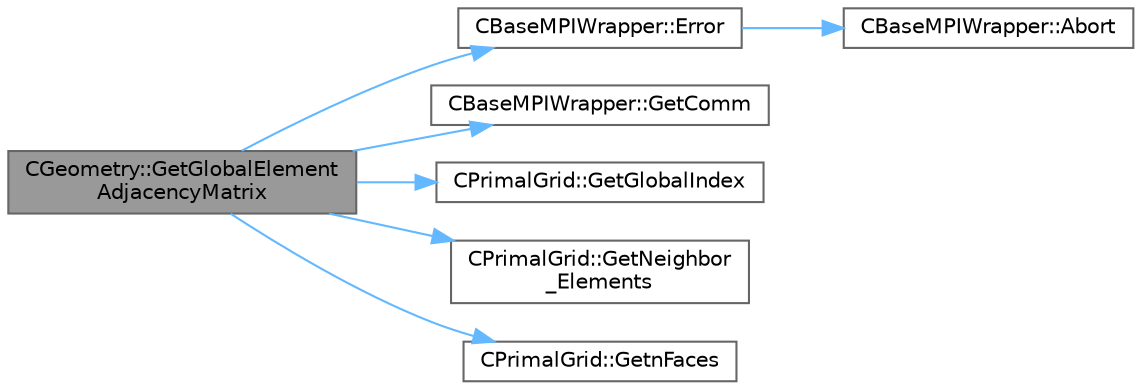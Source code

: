 digraph "CGeometry::GetGlobalElementAdjacencyMatrix"
{
 // LATEX_PDF_SIZE
  bgcolor="transparent";
  edge [fontname=Helvetica,fontsize=10,labelfontname=Helvetica,labelfontsize=10];
  node [fontname=Helvetica,fontsize=10,shape=box,height=0.2,width=0.4];
  rankdir="LR";
  Node1 [id="Node000001",label="CGeometry::GetGlobalElement\lAdjacencyMatrix",height=0.2,width=0.4,color="gray40", fillcolor="grey60", style="filled", fontcolor="black",tooltip="Build the global (entire mesh!) adjacency matrix for the elements in compressed format...."];
  Node1 -> Node2 [id="edge1_Node000001_Node000002",color="steelblue1",style="solid",tooltip=" "];
  Node2 [id="Node000002",label="CBaseMPIWrapper::Error",height=0.2,width=0.4,color="grey40", fillcolor="white", style="filled",URL="$classCBaseMPIWrapper.html#a04457c47629bda56704e6a8804833eeb",tooltip=" "];
  Node2 -> Node3 [id="edge2_Node000002_Node000003",color="steelblue1",style="solid",tooltip=" "];
  Node3 [id="Node000003",label="CBaseMPIWrapper::Abort",height=0.2,width=0.4,color="grey40", fillcolor="white", style="filled",URL="$classCBaseMPIWrapper.html#af7297d861dca86b45cf561b6ab642e8f",tooltip=" "];
  Node1 -> Node4 [id="edge3_Node000001_Node000004",color="steelblue1",style="solid",tooltip=" "];
  Node4 [id="Node000004",label="CBaseMPIWrapper::GetComm",height=0.2,width=0.4,color="grey40", fillcolor="white", style="filled",URL="$classCBaseMPIWrapper.html#a8154391fc3522954802889d81d4ef5da",tooltip=" "];
  Node1 -> Node5 [id="edge4_Node000001_Node000005",color="steelblue1",style="solid",tooltip=" "];
  Node5 [id="Node000005",label="CPrimalGrid::GetGlobalIndex",height=0.2,width=0.4,color="grey40", fillcolor="white", style="filled",URL="$classCPrimalGrid.html#ab5fbcac35608267b8a6f02dcecef0f49",tooltip="Get the element global index in a parallel computation."];
  Node1 -> Node6 [id="edge5_Node000001_Node000006",color="steelblue1",style="solid",tooltip=" "];
  Node6 [id="Node000006",label="CPrimalGrid::GetNeighbor\l_Elements",height=0.2,width=0.4,color="grey40", fillcolor="white", style="filled",URL="$classCPrimalGrid.html#aea7ebc2c6fc249328c81187827717fce",tooltip="Get the elements that surround an element."];
  Node1 -> Node7 [id="edge6_Node000001_Node000007",color="steelblue1",style="solid",tooltip=" "];
  Node7 [id="Node000007",label="CPrimalGrid::GetnFaces",height=0.2,width=0.4,color="grey40", fillcolor="white", style="filled",URL="$classCPrimalGrid.html#a97b8d237861fce6067367e3c06318c20",tooltip="Get number of faces of the element."];
}
